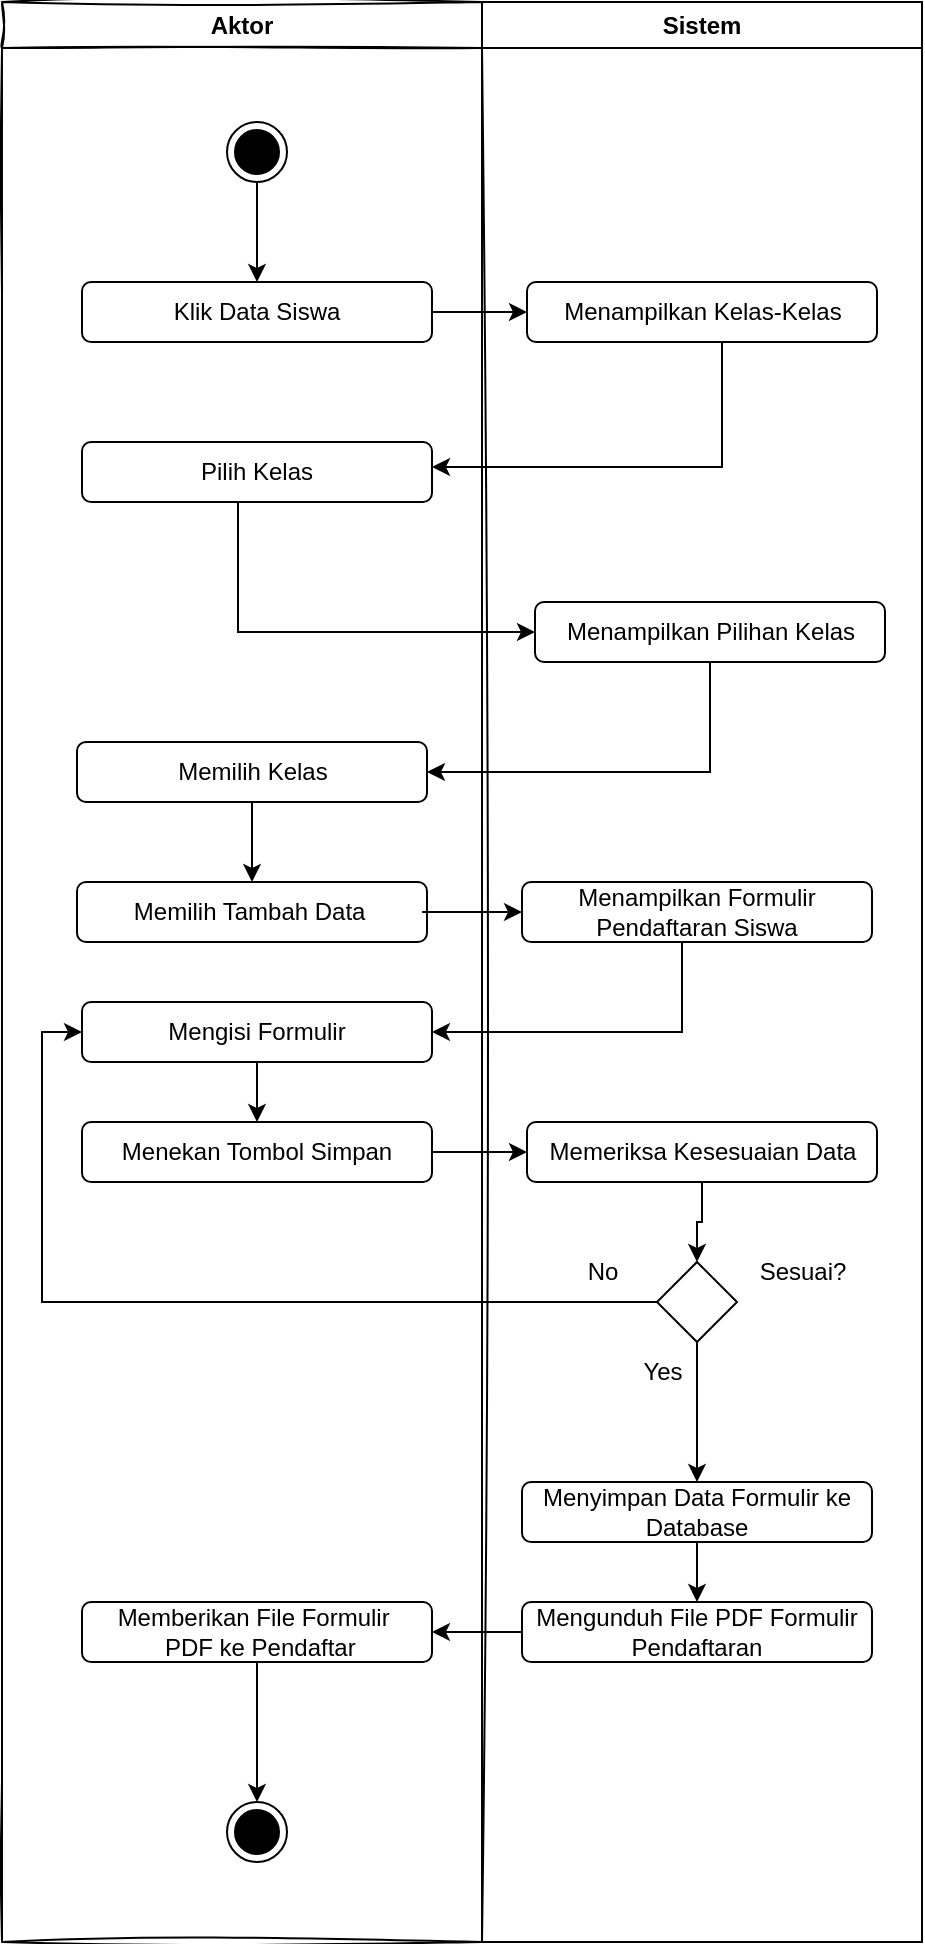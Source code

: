 <mxfile version="21.6.5" type="github">
  <diagram id="kgpKYQtTHZ0yAKxKKP6v" name="Page-1">
    <mxGraphModel dx="797" dy="746" grid="1" gridSize="10" guides="1" tooltips="1" connect="1" arrows="1" fold="1" page="1" pageScale="1" pageWidth="850" pageHeight="1100" math="0" shadow="0">
      <root>
        <mxCell id="0" />
        <mxCell id="1" parent="0" />
        <mxCell id="cC13-fIKpiWIBRgdsOLP-1" value="Aktor" style="swimlane;whiteSpace=wrap;html=1;sketch=1;curveFitting=1;jiggle=2;" vertex="1" parent="1">
          <mxGeometry x="190" y="80" width="240" height="970" as="geometry" />
        </mxCell>
        <mxCell id="cC13-fIKpiWIBRgdsOLP-2" style="edgeStyle=orthogonalEdgeStyle;rounded=0;orthogonalLoop=1;jettySize=auto;html=1;entryX=0.5;entryY=0;entryDx=0;entryDy=0;" edge="1" parent="cC13-fIKpiWIBRgdsOLP-1" source="cC13-fIKpiWIBRgdsOLP-3" target="cC13-fIKpiWIBRgdsOLP-4">
          <mxGeometry relative="1" as="geometry" />
        </mxCell>
        <mxCell id="cC13-fIKpiWIBRgdsOLP-3" value="" style="ellipse;html=1;shape=endState;fillColor=#000000;strokeColor=#000000;" vertex="1" parent="cC13-fIKpiWIBRgdsOLP-1">
          <mxGeometry x="112.5" y="60" width="30" height="30" as="geometry" />
        </mxCell>
        <mxCell id="cC13-fIKpiWIBRgdsOLP-4" value="Klik Data Siswa" style="rounded=1;whiteSpace=wrap;html=1;" vertex="1" parent="cC13-fIKpiWIBRgdsOLP-1">
          <mxGeometry x="40" y="140" width="175" height="30" as="geometry" />
        </mxCell>
        <mxCell id="cC13-fIKpiWIBRgdsOLP-5" value="Pilih Kelas" style="rounded=1;whiteSpace=wrap;html=1;" vertex="1" parent="cC13-fIKpiWIBRgdsOLP-1">
          <mxGeometry x="40" y="220" width="175" height="30" as="geometry" />
        </mxCell>
        <mxCell id="cC13-fIKpiWIBRgdsOLP-6" style="edgeStyle=orthogonalEdgeStyle;rounded=0;orthogonalLoop=1;jettySize=auto;html=1;entryX=0.5;entryY=0;entryDx=0;entryDy=0;" edge="1" parent="cC13-fIKpiWIBRgdsOLP-1" source="cC13-fIKpiWIBRgdsOLP-7" target="cC13-fIKpiWIBRgdsOLP-8">
          <mxGeometry relative="1" as="geometry" />
        </mxCell>
        <mxCell id="cC13-fIKpiWIBRgdsOLP-7" value="Memilih Kelas" style="rounded=1;whiteSpace=wrap;html=1;" vertex="1" parent="cC13-fIKpiWIBRgdsOLP-1">
          <mxGeometry x="37.5" y="370" width="175" height="30" as="geometry" />
        </mxCell>
        <mxCell id="cC13-fIKpiWIBRgdsOLP-8" value="Memilih Tambah Data&amp;nbsp;" style="rounded=1;whiteSpace=wrap;html=1;" vertex="1" parent="cC13-fIKpiWIBRgdsOLP-1">
          <mxGeometry x="37.5" y="440" width="175" height="30" as="geometry" />
        </mxCell>
        <mxCell id="cC13-fIKpiWIBRgdsOLP-9" value="Menekan Tombol Simpan" style="rounded=1;whiteSpace=wrap;html=1;" vertex="1" parent="cC13-fIKpiWIBRgdsOLP-1">
          <mxGeometry x="40" y="560" width="175" height="30" as="geometry" />
        </mxCell>
        <mxCell id="cC13-fIKpiWIBRgdsOLP-10" style="edgeStyle=orthogonalEdgeStyle;rounded=0;orthogonalLoop=1;jettySize=auto;html=1;entryX=1;entryY=0.75;entryDx=0;entryDy=0;" edge="1" parent="cC13-fIKpiWIBRgdsOLP-1">
          <mxGeometry relative="1" as="geometry">
            <mxPoint x="360" y="160" as="sourcePoint" />
            <mxPoint x="215" y="232.5" as="targetPoint" />
            <Array as="points">
              <mxPoint x="360" y="233" />
            </Array>
          </mxGeometry>
        </mxCell>
        <mxCell id="cC13-fIKpiWIBRgdsOLP-11" style="edgeStyle=orthogonalEdgeStyle;rounded=0;orthogonalLoop=1;jettySize=auto;html=1;entryX=0.5;entryY=0;entryDx=0;entryDy=0;" edge="1" parent="cC13-fIKpiWIBRgdsOLP-1" source="cC13-fIKpiWIBRgdsOLP-12" target="cC13-fIKpiWIBRgdsOLP-9">
          <mxGeometry relative="1" as="geometry" />
        </mxCell>
        <mxCell id="cC13-fIKpiWIBRgdsOLP-12" value="Mengisi Formulir" style="rounded=1;whiteSpace=wrap;html=1;" vertex="1" parent="cC13-fIKpiWIBRgdsOLP-1">
          <mxGeometry x="40" y="500" width="175" height="30" as="geometry" />
        </mxCell>
        <mxCell id="cC13-fIKpiWIBRgdsOLP-36" style="edgeStyle=orthogonalEdgeStyle;rounded=0;orthogonalLoop=1;jettySize=auto;html=1;entryX=0.5;entryY=0;entryDx=0;entryDy=0;" edge="1" parent="cC13-fIKpiWIBRgdsOLP-1" source="cC13-fIKpiWIBRgdsOLP-31" target="cC13-fIKpiWIBRgdsOLP-19">
          <mxGeometry relative="1" as="geometry" />
        </mxCell>
        <mxCell id="cC13-fIKpiWIBRgdsOLP-31" value="Memberikan File Formulir&amp;nbsp;&lt;br&gt;&amp;nbsp;PDF ke Pendaftar" style="rounded=1;whiteSpace=wrap;html=1;" vertex="1" parent="cC13-fIKpiWIBRgdsOLP-1">
          <mxGeometry x="40" y="800" width="175" height="30" as="geometry" />
        </mxCell>
        <mxCell id="cC13-fIKpiWIBRgdsOLP-19" value="" style="ellipse;html=1;shape=endState;fillColor=#000000;strokeColor=#000000;" vertex="1" parent="cC13-fIKpiWIBRgdsOLP-1">
          <mxGeometry x="112.5" y="900" width="30" height="30" as="geometry" />
        </mxCell>
        <mxCell id="cC13-fIKpiWIBRgdsOLP-13" value="Sistem" style="swimlane;whiteSpace=wrap;html=1;" vertex="1" parent="1">
          <mxGeometry x="430" y="80" width="220" height="970" as="geometry" />
        </mxCell>
        <mxCell id="cC13-fIKpiWIBRgdsOLP-14" value="Menampilkan Kelas-Kelas" style="rounded=1;whiteSpace=wrap;html=1;" vertex="1" parent="cC13-fIKpiWIBRgdsOLP-13">
          <mxGeometry x="22.5" y="140" width="175" height="30" as="geometry" />
        </mxCell>
        <mxCell id="cC13-fIKpiWIBRgdsOLP-15" value="Menampilkan Pilihan Kelas" style="rounded=1;whiteSpace=wrap;html=1;" vertex="1" parent="cC13-fIKpiWIBRgdsOLP-13">
          <mxGeometry x="26.5" y="300" width="175" height="30" as="geometry" />
        </mxCell>
        <mxCell id="cC13-fIKpiWIBRgdsOLP-16" value="Menampilkan Formulir Pendaftaran Siswa" style="rounded=1;whiteSpace=wrap;html=1;" vertex="1" parent="cC13-fIKpiWIBRgdsOLP-13">
          <mxGeometry x="20" y="440" width="175" height="30" as="geometry" />
        </mxCell>
        <mxCell id="cC13-fIKpiWIBRgdsOLP-32" style="edgeStyle=orthogonalEdgeStyle;rounded=0;orthogonalLoop=1;jettySize=auto;html=1;exitX=0.5;exitY=1;exitDx=0;exitDy=0;entryX=0.5;entryY=0;entryDx=0;entryDy=0;" edge="1" parent="cC13-fIKpiWIBRgdsOLP-13" source="cC13-fIKpiWIBRgdsOLP-18" target="cC13-fIKpiWIBRgdsOLP-26">
          <mxGeometry relative="1" as="geometry" />
        </mxCell>
        <mxCell id="cC13-fIKpiWIBRgdsOLP-18" value="Memeriksa Kesesuaian Data" style="rounded=1;whiteSpace=wrap;html=1;" vertex="1" parent="cC13-fIKpiWIBRgdsOLP-13">
          <mxGeometry x="22.5" y="560" width="175" height="30" as="geometry" />
        </mxCell>
        <mxCell id="cC13-fIKpiWIBRgdsOLP-33" style="edgeStyle=orthogonalEdgeStyle;rounded=0;orthogonalLoop=1;jettySize=auto;html=1;exitX=0.5;exitY=1;exitDx=0;exitDy=0;" edge="1" parent="cC13-fIKpiWIBRgdsOLP-13" source="cC13-fIKpiWIBRgdsOLP-26" target="cC13-fIKpiWIBRgdsOLP-30">
          <mxGeometry relative="1" as="geometry" />
        </mxCell>
        <mxCell id="cC13-fIKpiWIBRgdsOLP-26" value="" style="rhombus;whiteSpace=wrap;html=1;" vertex="1" parent="cC13-fIKpiWIBRgdsOLP-13">
          <mxGeometry x="87.5" y="630" width="40" height="40" as="geometry" />
        </mxCell>
        <mxCell id="cC13-fIKpiWIBRgdsOLP-28" value="Yes" style="text;html=1;align=center;verticalAlign=middle;resizable=0;points=[];autosize=1;strokeColor=none;fillColor=none;" vertex="1" parent="cC13-fIKpiWIBRgdsOLP-13">
          <mxGeometry x="70" y="670" width="40" height="30" as="geometry" />
        </mxCell>
        <mxCell id="cC13-fIKpiWIBRgdsOLP-27" value="No" style="text;html=1;align=center;verticalAlign=middle;resizable=0;points=[];autosize=1;strokeColor=none;fillColor=none;" vertex="1" parent="cC13-fIKpiWIBRgdsOLP-13">
          <mxGeometry x="40" y="620" width="40" height="30" as="geometry" />
        </mxCell>
        <mxCell id="cC13-fIKpiWIBRgdsOLP-29" value="Sesuai?" style="text;html=1;align=center;verticalAlign=middle;resizable=0;points=[];autosize=1;strokeColor=none;fillColor=none;" vertex="1" parent="cC13-fIKpiWIBRgdsOLP-13">
          <mxGeometry x="125" y="620" width="70" height="30" as="geometry" />
        </mxCell>
        <mxCell id="cC13-fIKpiWIBRgdsOLP-39" style="edgeStyle=orthogonalEdgeStyle;rounded=0;orthogonalLoop=1;jettySize=auto;html=1;exitX=0.5;exitY=1;exitDx=0;exitDy=0;entryX=0.5;entryY=0;entryDx=0;entryDy=0;" edge="1" parent="cC13-fIKpiWIBRgdsOLP-13" source="cC13-fIKpiWIBRgdsOLP-30" target="cC13-fIKpiWIBRgdsOLP-37">
          <mxGeometry relative="1" as="geometry" />
        </mxCell>
        <mxCell id="cC13-fIKpiWIBRgdsOLP-30" value="Menyimpan Data Formulir ke Database" style="rounded=1;whiteSpace=wrap;html=1;" vertex="1" parent="cC13-fIKpiWIBRgdsOLP-13">
          <mxGeometry x="20" y="740" width="175" height="30" as="geometry" />
        </mxCell>
        <mxCell id="cC13-fIKpiWIBRgdsOLP-37" value="Mengunduh File PDF Formulir Pendaftaran" style="rounded=1;whiteSpace=wrap;html=1;" vertex="1" parent="cC13-fIKpiWIBRgdsOLP-13">
          <mxGeometry x="20" y="800" width="175" height="30" as="geometry" />
        </mxCell>
        <mxCell id="cC13-fIKpiWIBRgdsOLP-20" style="edgeStyle=orthogonalEdgeStyle;rounded=0;orthogonalLoop=1;jettySize=auto;html=1;exitX=1;exitY=0.5;exitDx=0;exitDy=0;entryX=0;entryY=0.5;entryDx=0;entryDy=0;" edge="1" parent="1" source="cC13-fIKpiWIBRgdsOLP-4" target="cC13-fIKpiWIBRgdsOLP-14">
          <mxGeometry relative="1" as="geometry" />
        </mxCell>
        <mxCell id="cC13-fIKpiWIBRgdsOLP-21" style="edgeStyle=orthogonalEdgeStyle;rounded=0;orthogonalLoop=1;jettySize=auto;html=1;" edge="1" parent="1" source="cC13-fIKpiWIBRgdsOLP-5" target="cC13-fIKpiWIBRgdsOLP-15">
          <mxGeometry relative="1" as="geometry">
            <Array as="points">
              <mxPoint x="308" y="395" />
            </Array>
          </mxGeometry>
        </mxCell>
        <mxCell id="cC13-fIKpiWIBRgdsOLP-22" style="edgeStyle=orthogonalEdgeStyle;rounded=0;orthogonalLoop=1;jettySize=auto;html=1;" edge="1" parent="1" source="cC13-fIKpiWIBRgdsOLP-15" target="cC13-fIKpiWIBRgdsOLP-7">
          <mxGeometry relative="1" as="geometry">
            <Array as="points">
              <mxPoint x="544" y="465" />
            </Array>
          </mxGeometry>
        </mxCell>
        <mxCell id="cC13-fIKpiWIBRgdsOLP-23" style="edgeStyle=orthogonalEdgeStyle;rounded=0;orthogonalLoop=1;jettySize=auto;html=1;exitX=0.986;exitY=0.5;exitDx=0;exitDy=0;entryX=0;entryY=0.5;entryDx=0;entryDy=0;exitPerimeter=0;" edge="1" parent="1" source="cC13-fIKpiWIBRgdsOLP-8" target="cC13-fIKpiWIBRgdsOLP-16">
          <mxGeometry relative="1" as="geometry" />
        </mxCell>
        <mxCell id="cC13-fIKpiWIBRgdsOLP-24" style="edgeStyle=orthogonalEdgeStyle;rounded=0;orthogonalLoop=1;jettySize=auto;html=1;entryX=1;entryY=0.5;entryDx=0;entryDy=0;" edge="1" parent="1" source="cC13-fIKpiWIBRgdsOLP-16" target="cC13-fIKpiWIBRgdsOLP-12">
          <mxGeometry relative="1" as="geometry">
            <Array as="points">
              <mxPoint x="530" y="595" />
            </Array>
          </mxGeometry>
        </mxCell>
        <mxCell id="cC13-fIKpiWIBRgdsOLP-25" style="edgeStyle=orthogonalEdgeStyle;rounded=0;orthogonalLoop=1;jettySize=auto;html=1;" edge="1" parent="1" source="cC13-fIKpiWIBRgdsOLP-9" target="cC13-fIKpiWIBRgdsOLP-18">
          <mxGeometry relative="1" as="geometry" />
        </mxCell>
        <mxCell id="cC13-fIKpiWIBRgdsOLP-34" style="edgeStyle=orthogonalEdgeStyle;rounded=0;orthogonalLoop=1;jettySize=auto;html=1;exitX=0;exitY=0.5;exitDx=0;exitDy=0;entryX=0;entryY=0.5;entryDx=0;entryDy=0;" edge="1" parent="1" source="cC13-fIKpiWIBRgdsOLP-26" target="cC13-fIKpiWIBRgdsOLP-12">
          <mxGeometry relative="1" as="geometry" />
        </mxCell>
        <mxCell id="cC13-fIKpiWIBRgdsOLP-38" style="edgeStyle=orthogonalEdgeStyle;rounded=0;orthogonalLoop=1;jettySize=auto;html=1;entryX=1;entryY=0.5;entryDx=0;entryDy=0;" edge="1" parent="1" source="cC13-fIKpiWIBRgdsOLP-37" target="cC13-fIKpiWIBRgdsOLP-31">
          <mxGeometry relative="1" as="geometry" />
        </mxCell>
      </root>
    </mxGraphModel>
  </diagram>
</mxfile>
